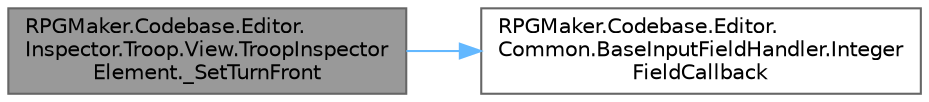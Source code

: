 digraph "RPGMaker.Codebase.Editor.Inspector.Troop.View.TroopInspectorElement._SetTurnFront"
{
 // LATEX_PDF_SIZE
  bgcolor="transparent";
  edge [fontname=Helvetica,fontsize=10,labelfontname=Helvetica,labelfontsize=10];
  node [fontname=Helvetica,fontsize=10,shape=box,height=0.2,width=0.4];
  rankdir="LR";
  Node1 [id="Node000001",label="RPGMaker.Codebase.Editor.\lInspector.Troop.View.TroopInspector\lElement._SetTurnFront",height=0.2,width=0.4,color="gray40", fillcolor="grey60", style="filled", fontcolor="black",tooltip="ターン時の設定"];
  Node1 -> Node2 [id="edge1_Node000001_Node000002",color="steelblue1",style="solid",tooltip=" "];
  Node2 [id="Node000002",label="RPGMaker.Codebase.Editor.\lCommon.BaseInputFieldHandler.Integer\lFieldCallback",height=0.2,width=0.4,color="grey40", fillcolor="white", style="filled",URL="$dd/d13/class_r_p_g_maker_1_1_codebase_1_1_editor_1_1_common_1_1_base_input_field_handler.html#a0cb4d3faffb49c23c87ab3ded7b59cb7",tooltip=" "];
}

